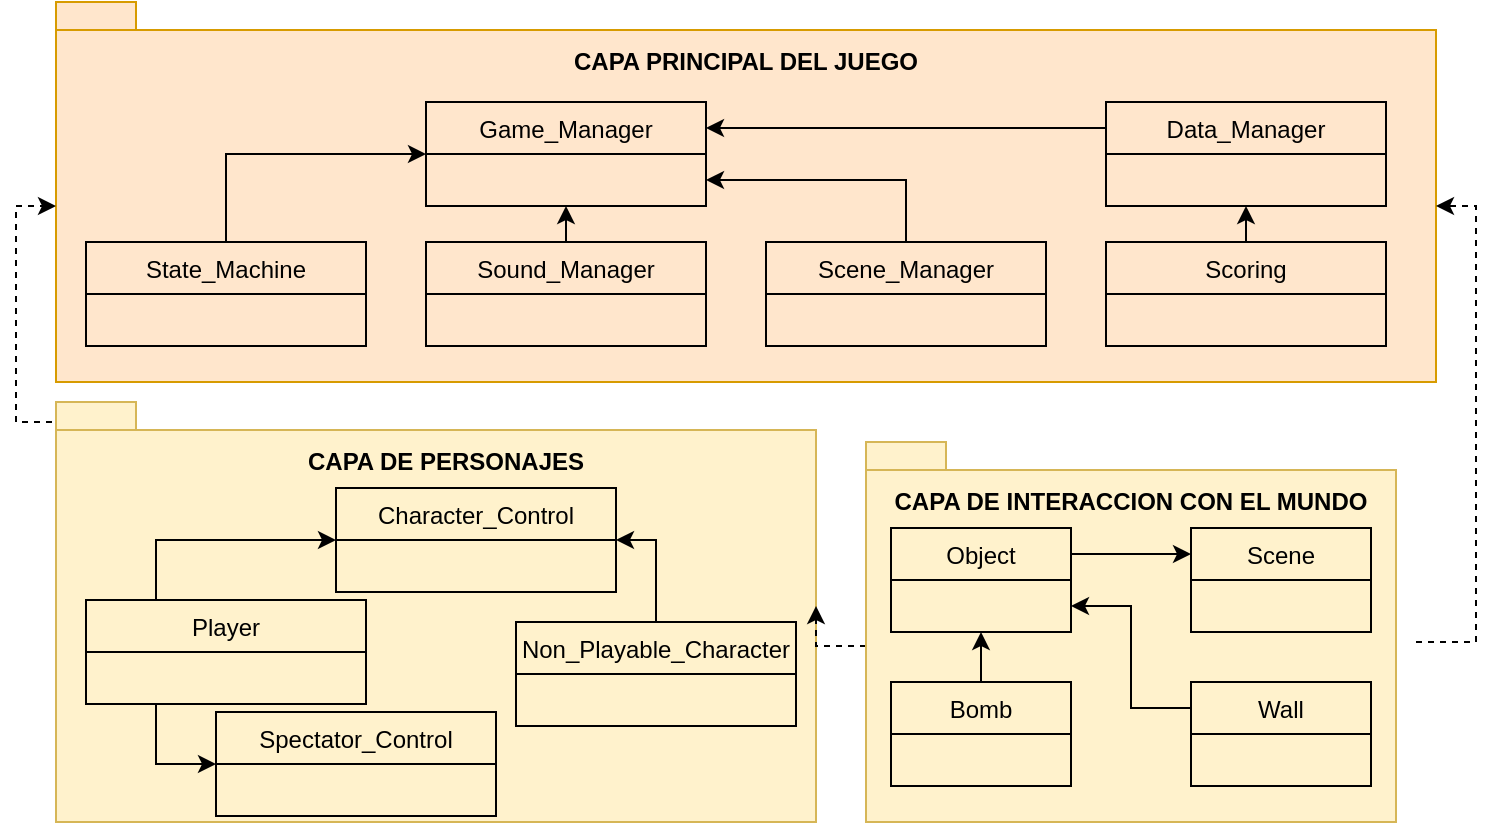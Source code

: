 <mxfile version="10.6.6" type="google"><diagram id="J9HUBbZksVNeIyLOX02n" name="Page-1"><mxGraphModel dx="1306" dy="764" grid="1" gridSize="10" guides="1" tooltips="1" connect="1" arrows="1" fold="1" page="1" pageScale="1" pageWidth="850" pageHeight="1100" math="0" shadow="0"><root><mxCell id="0"/><mxCell id="1" parent="0"/><mxCell id="5psE-dA03DSUg5jMBY0Z-1" value="" style="shape=folder;fontStyle=1;spacingTop=10;tabWidth=40;tabHeight=14;tabPosition=left;html=1;fillColor=#ffe6cc;strokeColor=#d79b00;" parent="1" vertex="1"><mxGeometry x="40" y="260" width="690" height="190" as="geometry"/></mxCell><mxCell id="5psE-dA03DSUg5jMBY0Z-4" value="Game_Manager" style="swimlane;fontStyle=0;childLayout=stackLayout;horizontal=1;startSize=26;fillColor=none;horizontalStack=0;resizeParent=1;resizeParentMax=0;resizeLast=0;collapsible=1;marginBottom=0;" parent="1" vertex="1"><mxGeometry x="225" y="310" width="140" height="52" as="geometry"/></mxCell><mxCell id="5psE-dA03DSUg5jMBY0Z-12" style="edgeStyle=orthogonalEdgeStyle;rounded=0;orthogonalLoop=1;jettySize=auto;html=1;exitX=0.5;exitY=0;exitDx=0;exitDy=0;entryX=0;entryY=0.5;entryDx=0;entryDy=0;" parent="1" source="5psE-dA03DSUg5jMBY0Z-8" target="5psE-dA03DSUg5jMBY0Z-4" edge="1"><mxGeometry relative="1" as="geometry"/></mxCell><mxCell id="5psE-dA03DSUg5jMBY0Z-8" value="State_Machine" style="swimlane;fontStyle=0;childLayout=stackLayout;horizontal=1;startSize=26;fillColor=none;horizontalStack=0;resizeParent=1;resizeParentMax=0;resizeLast=0;collapsible=1;marginBottom=0;" parent="1" vertex="1"><mxGeometry x="55" y="380" width="140" height="52" as="geometry"/></mxCell><mxCell id="5psE-dA03DSUg5jMBY0Z-11" style="edgeStyle=orthogonalEdgeStyle;rounded=0;orthogonalLoop=1;jettySize=auto;html=1;exitX=0.5;exitY=0;exitDx=0;exitDy=0;entryX=0.5;entryY=1;entryDx=0;entryDy=0;" parent="1" source="5psE-dA03DSUg5jMBY0Z-9" target="5psE-dA03DSUg5jMBY0Z-4" edge="1"><mxGeometry relative="1" as="geometry"/></mxCell><mxCell id="5psE-dA03DSUg5jMBY0Z-9" value="Sound_Manager" style="swimlane;fontStyle=0;childLayout=stackLayout;horizontal=1;startSize=26;fillColor=none;horizontalStack=0;resizeParent=1;resizeParentMax=0;resizeLast=0;collapsible=1;marginBottom=0;" parent="1" vertex="1"><mxGeometry x="225" y="380" width="140" height="52" as="geometry"/></mxCell><mxCell id="5psE-dA03DSUg5jMBY0Z-14" style="edgeStyle=orthogonalEdgeStyle;rounded=0;orthogonalLoop=1;jettySize=auto;html=1;exitX=0.5;exitY=0;exitDx=0;exitDy=0;entryX=1;entryY=0.75;entryDx=0;entryDy=0;" parent="1" source="5psE-dA03DSUg5jMBY0Z-10" target="5psE-dA03DSUg5jMBY0Z-4" edge="1"><mxGeometry relative="1" as="geometry"/></mxCell><mxCell id="5psE-dA03DSUg5jMBY0Z-10" value="Scene_Manager" style="swimlane;fontStyle=0;childLayout=stackLayout;horizontal=1;startSize=26;fillColor=none;horizontalStack=0;resizeParent=1;resizeParentMax=0;resizeLast=0;collapsible=1;marginBottom=0;" parent="1" vertex="1"><mxGeometry x="395" y="380" width="140" height="52" as="geometry"/></mxCell><mxCell id="5psE-dA03DSUg5jMBY0Z-17" style="edgeStyle=orthogonalEdgeStyle;rounded=0;orthogonalLoop=1;jettySize=auto;html=1;exitX=0.5;exitY=0;exitDx=0;exitDy=0;entryX=0.5;entryY=1;entryDx=0;entryDy=0;" parent="1" source="5psE-dA03DSUg5jMBY0Z-15" target="5psE-dA03DSUg5jMBY0Z-16" edge="1"><mxGeometry relative="1" as="geometry"/></mxCell><mxCell id="5psE-dA03DSUg5jMBY0Z-15" value="Scoring" style="swimlane;fontStyle=0;childLayout=stackLayout;horizontal=1;startSize=26;fillColor=none;horizontalStack=0;resizeParent=1;resizeParentMax=0;resizeLast=0;collapsible=1;marginBottom=0;" parent="1" vertex="1"><mxGeometry x="565" y="380" width="140" height="52" as="geometry"/></mxCell><mxCell id="5psE-dA03DSUg5jMBY0Z-18" style="edgeStyle=orthogonalEdgeStyle;rounded=0;orthogonalLoop=1;jettySize=auto;html=1;exitX=0;exitY=0.25;exitDx=0;exitDy=0;entryX=1;entryY=0.25;entryDx=0;entryDy=0;" parent="1" source="5psE-dA03DSUg5jMBY0Z-16" target="5psE-dA03DSUg5jMBY0Z-4" edge="1"><mxGeometry relative="1" as="geometry"/></mxCell><mxCell id="5psE-dA03DSUg5jMBY0Z-16" value="Data_Manager" style="swimlane;fontStyle=0;childLayout=stackLayout;horizontal=1;startSize=26;fillColor=none;horizontalStack=0;resizeParent=1;resizeParentMax=0;resizeLast=0;collapsible=1;marginBottom=0;" parent="1" vertex="1"><mxGeometry x="565" y="310" width="140" height="52" as="geometry"/></mxCell><mxCell id="5psE-dA03DSUg5jMBY0Z-19" value="CAPA PRINCIPAL DEL JUEGO" style="text;html=1;strokeColor=none;fillColor=none;align=center;verticalAlign=middle;whiteSpace=wrap;rounded=0;fontStyle=1" parent="1" vertex="1"><mxGeometry x="280" y="280" width="210" height="20" as="geometry"/></mxCell><mxCell id="5psE-dA03DSUg5jMBY0Z-40" style="edgeStyle=orthogonalEdgeStyle;rounded=0;orthogonalLoop=1;jettySize=auto;html=1;exitX=0;exitY=0;exitDx=20;exitDy=0;exitPerimeter=0;entryX=0;entryY=0;entryDx=0;entryDy=102;entryPerimeter=0;dashed=1;" parent="1" source="5psE-dA03DSUg5jMBY0Z-20" target="5psE-dA03DSUg5jMBY0Z-1" edge="1"><mxGeometry relative="1" as="geometry"><Array as="points"><mxPoint x="80" y="470"/><mxPoint x="20" y="470"/><mxPoint x="20" y="362"/></Array></mxGeometry></mxCell><mxCell id="5psE-dA03DSUg5jMBY0Z-20" value="" style="shape=folder;fontStyle=1;spacingTop=10;tabWidth=40;tabHeight=14;tabPosition=left;html=1;fillColor=#fff2cc;strokeColor=#d6b656;" parent="1" vertex="1"><mxGeometry x="40" y="460" width="380" height="210" as="geometry"/></mxCell><mxCell id="5psE-dA03DSUg5jMBY0Z-21" value="CAPA DE PERSONAJES" style="text;html=1;strokeColor=none;fillColor=none;align=center;verticalAlign=middle;whiteSpace=wrap;rounded=0;fontStyle=1" parent="1" vertex="1"><mxGeometry x="130" y="480" width="210" height="20" as="geometry"/></mxCell><mxCell id="5psE-dA03DSUg5jMBY0Z-22" value="Character_Control" style="swimlane;fontStyle=0;childLayout=stackLayout;horizontal=1;startSize=26;fillColor=none;horizontalStack=0;resizeParent=1;resizeParentMax=0;resizeLast=0;collapsible=1;marginBottom=0;" parent="1" vertex="1"><mxGeometry x="180" y="503" width="140" height="52" as="geometry"/></mxCell><mxCell id="5psE-dA03DSUg5jMBY0Z-25" style="edgeStyle=orthogonalEdgeStyle;rounded=0;orthogonalLoop=1;jettySize=auto;html=1;exitX=0.25;exitY=0;exitDx=0;exitDy=0;entryX=0;entryY=0.5;entryDx=0;entryDy=0;" parent="1" source="5psE-dA03DSUg5jMBY0Z-23" target="5psE-dA03DSUg5jMBY0Z-22" edge="1"><mxGeometry relative="1" as="geometry"/></mxCell><mxCell id="GYyX6LGZBMCp9lMDhTPw-2" style="edgeStyle=orthogonalEdgeStyle;rounded=0;orthogonalLoop=1;jettySize=auto;html=1;exitX=0.25;exitY=1;exitDx=0;exitDy=0;entryX=0;entryY=0.5;entryDx=0;entryDy=0;" edge="1" parent="1" source="5psE-dA03DSUg5jMBY0Z-23" target="GYyX6LGZBMCp9lMDhTPw-1"><mxGeometry relative="1" as="geometry"/></mxCell><mxCell id="5psE-dA03DSUg5jMBY0Z-23" value="Player" style="swimlane;fontStyle=0;childLayout=stackLayout;horizontal=1;startSize=26;fillColor=none;horizontalStack=0;resizeParent=1;resizeParentMax=0;resizeLast=0;collapsible=1;marginBottom=0;" parent="1" vertex="1"><mxGeometry x="55" y="559" width="140" height="52" as="geometry"/></mxCell><mxCell id="5psE-dA03DSUg5jMBY0Z-27" style="edgeStyle=orthogonalEdgeStyle;rounded=0;orthogonalLoop=1;jettySize=auto;html=1;exitX=0.5;exitY=0;exitDx=0;exitDy=0;entryX=1;entryY=0.5;entryDx=0;entryDy=0;" parent="1" source="5psE-dA03DSUg5jMBY0Z-26" target="5psE-dA03DSUg5jMBY0Z-22" edge="1"><mxGeometry relative="1" as="geometry"/></mxCell><mxCell id="5psE-dA03DSUg5jMBY0Z-26" value="Non_Playable_Character" style="swimlane;fontStyle=0;childLayout=stackLayout;horizontal=1;startSize=26;fillColor=none;horizontalStack=0;resizeParent=1;resizeParentMax=0;resizeLast=0;collapsible=1;marginBottom=0;" parent="1" vertex="1"><mxGeometry x="270" y="570" width="140" height="52" as="geometry"/></mxCell><mxCell id="5psE-dA03DSUg5jMBY0Z-38" style="edgeStyle=orthogonalEdgeStyle;rounded=0;orthogonalLoop=1;jettySize=auto;html=1;entryX=0;entryY=0;entryDx=690;entryDy=102;entryPerimeter=0;dashed=1;" parent="1" target="5psE-dA03DSUg5jMBY0Z-1" edge="1"><mxGeometry relative="1" as="geometry"><mxPoint x="720" y="580" as="sourcePoint"/><Array as="points"><mxPoint x="750" y="580"/><mxPoint x="750" y="362"/></Array></mxGeometry></mxCell><mxCell id="5psE-dA03DSUg5jMBY0Z-39" style="edgeStyle=orthogonalEdgeStyle;rounded=0;orthogonalLoop=1;jettySize=auto;html=1;exitX=0;exitY=0;exitDx=0;exitDy=102;exitPerimeter=0;dashed=1;entryX=0;entryY=0;entryDx=380;entryDy=102;entryPerimeter=0;" parent="1" source="5psE-dA03DSUg5jMBY0Z-28" target="5psE-dA03DSUg5jMBY0Z-20" edge="1"><mxGeometry relative="1" as="geometry"><mxPoint x="425" y="582" as="targetPoint"/></mxGeometry></mxCell><mxCell id="5psE-dA03DSUg5jMBY0Z-28" value="" style="shape=folder;fontStyle=1;spacingTop=10;tabWidth=40;tabHeight=14;tabPosition=left;html=1;fillColor=#fff2cc;strokeColor=#d6b656;" parent="1" vertex="1"><mxGeometry x="445" y="480" width="265" height="190" as="geometry"/></mxCell><mxCell id="5psE-dA03DSUg5jMBY0Z-29" value="CAPA DE INTERACCION CON EL MUNDO" style="text;html=1;strokeColor=none;fillColor=none;align=center;verticalAlign=middle;whiteSpace=wrap;rounded=0;fontStyle=1" parent="1" vertex="1"><mxGeometry x="456" y="500" width="243" height="20" as="geometry"/></mxCell><mxCell id="5psE-dA03DSUg5jMBY0Z-35" style="edgeStyle=orthogonalEdgeStyle;rounded=0;orthogonalLoop=1;jettySize=auto;html=1;exitX=1;exitY=0.25;exitDx=0;exitDy=0;entryX=0;entryY=0.25;entryDx=0;entryDy=0;" parent="1" source="5psE-dA03DSUg5jMBY0Z-30" target="5psE-dA03DSUg5jMBY0Z-33" edge="1"><mxGeometry relative="1" as="geometry"/></mxCell><mxCell id="5psE-dA03DSUg5jMBY0Z-30" value="Object" style="swimlane;fontStyle=0;childLayout=stackLayout;horizontal=1;startSize=26;fillColor=none;horizontalStack=0;resizeParent=1;resizeParentMax=0;resizeLast=0;collapsible=1;marginBottom=0;" parent="1" vertex="1"><mxGeometry x="457.5" y="523" width="90" height="52" as="geometry"/></mxCell><mxCell id="5psE-dA03DSUg5jMBY0Z-36" style="edgeStyle=orthogonalEdgeStyle;rounded=0;orthogonalLoop=1;jettySize=auto;html=1;exitX=0.5;exitY=0;exitDx=0;exitDy=0;entryX=0.5;entryY=1;entryDx=0;entryDy=0;" parent="1" source="5psE-dA03DSUg5jMBY0Z-31" target="5psE-dA03DSUg5jMBY0Z-30" edge="1"><mxGeometry relative="1" as="geometry"/></mxCell><mxCell id="5psE-dA03DSUg5jMBY0Z-31" value="Bomb" style="swimlane;fontStyle=0;childLayout=stackLayout;horizontal=1;startSize=26;fillColor=none;horizontalStack=0;resizeParent=1;resizeParentMax=0;resizeLast=0;collapsible=1;marginBottom=0;" parent="1" vertex="1"><mxGeometry x="457.5" y="600" width="90" height="52" as="geometry"/></mxCell><mxCell id="5psE-dA03DSUg5jMBY0Z-34" style="edgeStyle=orthogonalEdgeStyle;rounded=0;orthogonalLoop=1;jettySize=auto;html=1;exitX=0;exitY=0.25;exitDx=0;exitDy=0;entryX=1;entryY=0.75;entryDx=0;entryDy=0;" parent="1" source="5psE-dA03DSUg5jMBY0Z-32" target="5psE-dA03DSUg5jMBY0Z-30" edge="1"><mxGeometry relative="1" as="geometry"/></mxCell><mxCell id="5psE-dA03DSUg5jMBY0Z-32" value="Wall" style="swimlane;fontStyle=0;childLayout=stackLayout;horizontal=1;startSize=26;fillColor=none;horizontalStack=0;resizeParent=1;resizeParentMax=0;resizeLast=0;collapsible=1;marginBottom=0;" parent="1" vertex="1"><mxGeometry x="607.5" y="600" width="90" height="52" as="geometry"/></mxCell><mxCell id="5psE-dA03DSUg5jMBY0Z-33" value="Scene" style="swimlane;fontStyle=0;childLayout=stackLayout;horizontal=1;startSize=26;fillColor=none;horizontalStack=0;resizeParent=1;resizeParentMax=0;resizeLast=0;collapsible=1;marginBottom=0;" parent="1" vertex="1"><mxGeometry x="607.5" y="523" width="90" height="52" as="geometry"/></mxCell><mxCell id="GYyX6LGZBMCp9lMDhTPw-1" value="Spectator_Control" style="swimlane;fontStyle=0;childLayout=stackLayout;horizontal=1;startSize=26;fillColor=none;horizontalStack=0;resizeParent=1;resizeParentMax=0;resizeLast=0;collapsible=1;marginBottom=0;" vertex="1" parent="1"><mxGeometry x="120" y="615" width="140" height="52" as="geometry"/></mxCell></root></mxGraphModel></diagram></mxfile>